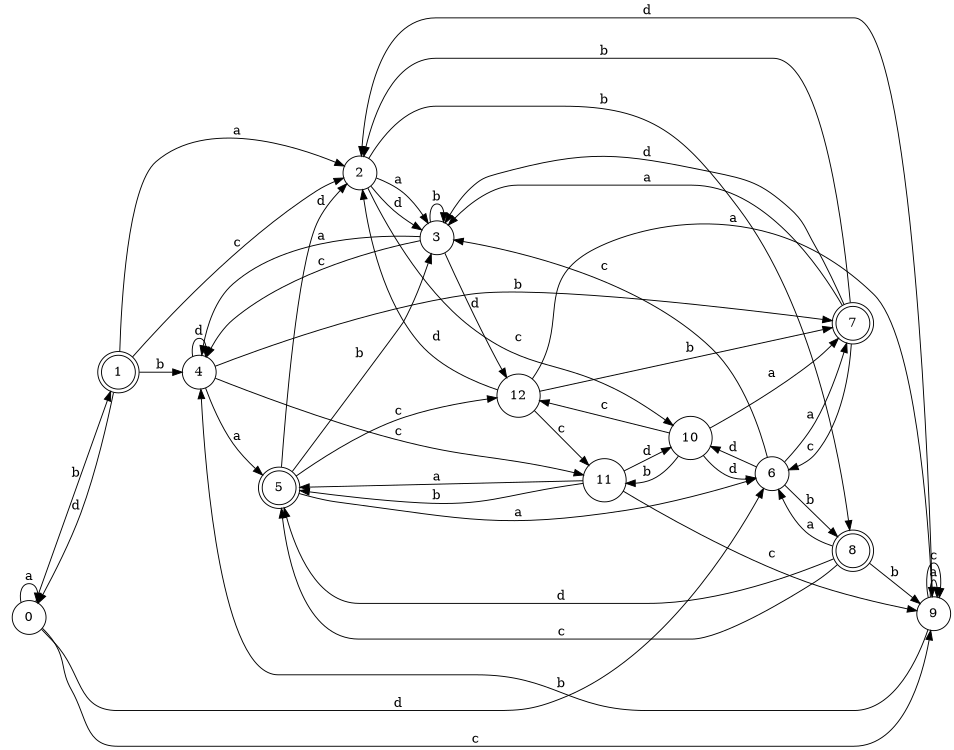 digraph n11_7 {
__start0 [label="" shape="none"];

rankdir=LR;
size="8,5";

s0 [style="filled", color="black", fillcolor="white" shape="circle", label="0"];
s1 [style="rounded,filled", color="black", fillcolor="white" shape="doublecircle", label="1"];
s2 [style="filled", color="black", fillcolor="white" shape="circle", label="2"];
s3 [style="filled", color="black", fillcolor="white" shape="circle", label="3"];
s4 [style="filled", color="black", fillcolor="white" shape="circle", label="4"];
s5 [style="rounded,filled", color="black", fillcolor="white" shape="doublecircle", label="5"];
s6 [style="filled", color="black", fillcolor="white" shape="circle", label="6"];
s7 [style="rounded,filled", color="black", fillcolor="white" shape="doublecircle", label="7"];
s8 [style="rounded,filled", color="black", fillcolor="white" shape="doublecircle", label="8"];
s9 [style="filled", color="black", fillcolor="white" shape="circle", label="9"];
s10 [style="filled", color="black", fillcolor="white" shape="circle", label="10"];
s11 [style="filled", color="black", fillcolor="white" shape="circle", label="11"];
s12 [style="filled", color="black", fillcolor="white" shape="circle", label="12"];
s0 -> s0 [label="a"];
s0 -> s1 [label="b"];
s0 -> s9 [label="c"];
s0 -> s6 [label="d"];
s1 -> s2 [label="a"];
s1 -> s4 [label="b"];
s1 -> s2 [label="c"];
s1 -> s0 [label="d"];
s2 -> s3 [label="a"];
s2 -> s8 [label="b"];
s2 -> s10 [label="c"];
s2 -> s3 [label="d"];
s3 -> s4 [label="a"];
s3 -> s3 [label="b"];
s3 -> s4 [label="c"];
s3 -> s12 [label="d"];
s4 -> s5 [label="a"];
s4 -> s7 [label="b"];
s4 -> s11 [label="c"];
s4 -> s4 [label="d"];
s5 -> s6 [label="a"];
s5 -> s3 [label="b"];
s5 -> s12 [label="c"];
s5 -> s2 [label="d"];
s6 -> s7 [label="a"];
s6 -> s8 [label="b"];
s6 -> s3 [label="c"];
s6 -> s10 [label="d"];
s7 -> s3 [label="a"];
s7 -> s2 [label="b"];
s7 -> s6 [label="c"];
s7 -> s3 [label="d"];
s8 -> s6 [label="a"];
s8 -> s9 [label="b"];
s8 -> s5 [label="c"];
s8 -> s5 [label="d"];
s9 -> s9 [label="a"];
s9 -> s4 [label="b"];
s9 -> s9 [label="c"];
s9 -> s2 [label="d"];
s10 -> s7 [label="a"];
s10 -> s11 [label="b"];
s10 -> s12 [label="c"];
s10 -> s6 [label="d"];
s11 -> s5 [label="a"];
s11 -> s5 [label="b"];
s11 -> s9 [label="c"];
s11 -> s10 [label="d"];
s12 -> s9 [label="a"];
s12 -> s7 [label="b"];
s12 -> s11 [label="c"];
s12 -> s2 [label="d"];

}